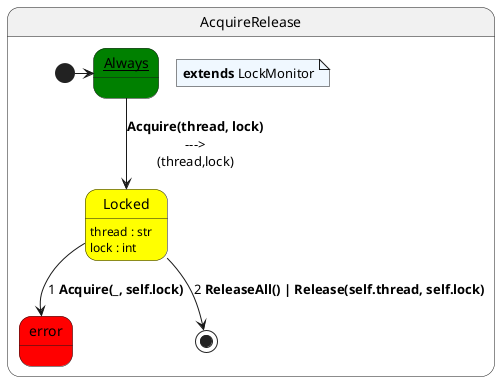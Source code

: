 @startuml
state AcquireRelease{
  note as SUPER #aliceblue
   **extends** LockMonitor
  end note
  [*] -> __Always__
  state __Always__ #green
  state Locked #yellow : thread : str\nlock : int
  __Always__ --> Locked : **Acquire(thread, lock)**\n--->\n(thread,lock)
  state error #red
  Locked --> error : 1 **Acquire(_, self.lock)**
  Locked --> [*] : 2 **ReleaseAll() | Release(self.thread, self.lock)**
}
@enduml